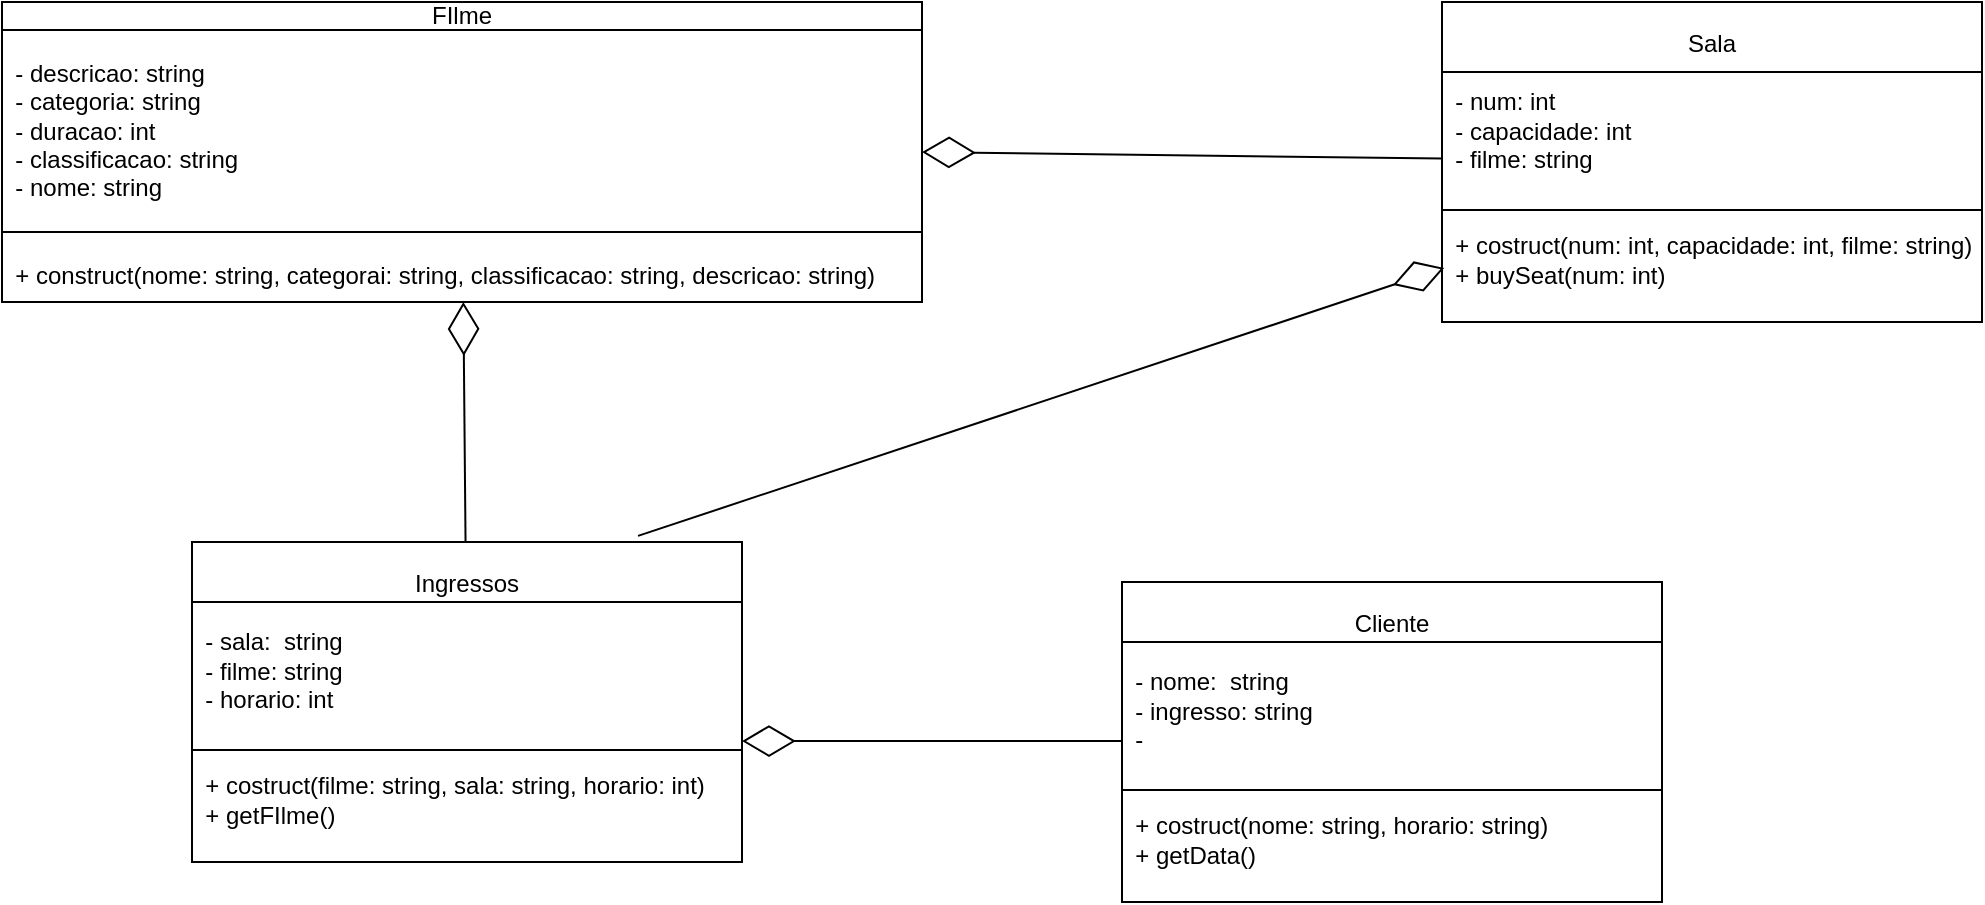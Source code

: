 <mxfile version="24.2.2" type="google">
  <diagram name="Page-1" id="e7e014a7-5840-1c2e-5031-d8a46d1fe8dd">
    <mxGraphModel grid="1" page="1" gridSize="10" guides="1" tooltips="1" connect="1" arrows="1" fold="1" pageScale="1" pageWidth="1169" pageHeight="826" background="none" math="0" shadow="0">
      <root>
        <mxCell id="0" />
        <mxCell id="1" parent="0" />
        <mxCell id="U0sATUZntWUQ76c1eP2E-65" value="&lt;div align=&quot;center&quot;&gt;FIlme&lt;/div&gt;&lt;div align=&quot;center&quot;&gt;&lt;br&gt;&lt;/div&gt;&lt;div align=&quot;left&quot;&gt;&amp;nbsp; - descricao: string&lt;/div&gt;&lt;div align=&quot;left&quot;&gt;&amp;nbsp; - categoria: string&lt;/div&gt;&lt;div align=&quot;left&quot;&gt;&amp;nbsp; - duracao: int&lt;/div&gt;&lt;div align=&quot;left&quot;&gt;&amp;nbsp; - classificacao: string&lt;/div&gt;&lt;div align=&quot;left&quot;&gt;&amp;nbsp; - nome: string&amp;nbsp;&lt;/div&gt;&lt;div align=&quot;left&quot;&gt;&lt;br&gt;&lt;/div&gt;&lt;div align=&quot;left&quot;&gt;&lt;br&gt;&lt;/div&gt;&lt;div align=&quot;left&quot;&gt;&amp;nbsp; + construct(nome: string, categorai: string, classificacao: string, descricao: string)&lt;br&gt;&lt;/div&gt;" style="verticalAlign=top;align=left;overflow=fill;html=1;whiteSpace=wrap;" vertex="1" parent="1">
          <mxGeometry x="150" y="180" width="460" height="150" as="geometry" />
        </mxCell>
        <mxCell id="U0sATUZntWUQ76c1eP2E-66" value="" style="line;strokeWidth=1;fillColor=none;align=left;verticalAlign=middle;spacingTop=-1;spacingLeft=3;spacingRight=3;rotatable=0;labelPosition=right;points=[];portConstraint=eastwest;strokeColor=inherit;" vertex="1" parent="1">
          <mxGeometry x="150" y="190" width="460" height="8" as="geometry" />
        </mxCell>
        <mxCell id="U0sATUZntWUQ76c1eP2E-67" value="" style="line;strokeWidth=1;fillColor=none;align=left;verticalAlign=middle;spacingTop=-1;spacingLeft=3;spacingRight=3;rotatable=0;labelPosition=right;points=[];portConstraint=eastwest;strokeColor=inherit;" vertex="1" parent="1">
          <mxGeometry x="150" y="270" width="460" height="50" as="geometry" />
        </mxCell>
        <mxCell id="U0sATUZntWUQ76c1eP2E-68" value="&lt;div align=&quot;center&quot;&gt;&lt;br&gt;&lt;/div&gt;&lt;div align=&quot;center&quot;&gt;Sala&lt;/div&gt;&lt;div align=&quot;center&quot;&gt;&lt;br&gt;&lt;/div&gt;&lt;div align=&quot;left&quot;&gt;&amp;nbsp; - num: int&lt;/div&gt;&lt;div align=&quot;left&quot;&gt;&amp;nbsp; - capacidade: int&lt;/div&gt;&lt;div align=&quot;left&quot;&gt;&amp;nbsp; - filme: string&lt;/div&gt;&lt;div align=&quot;left&quot;&gt;&lt;br&gt;&lt;/div&gt;&lt;div align=&quot;left&quot;&gt;&lt;br&gt;&lt;/div&gt;&lt;div align=&quot;left&quot;&gt;&amp;nbsp; + costruct(num: int, capacidade: int, filme: string)&lt;/div&gt;&lt;div align=&quot;left&quot;&gt;&amp;nbsp; + buySeat(num: int)&lt;br&gt;&lt;/div&gt;" style="verticalAlign=top;align=left;overflow=fill;html=1;whiteSpace=wrap;" vertex="1" parent="1">
          <mxGeometry x="870" y="180" width="270" height="160" as="geometry" />
        </mxCell>
        <mxCell id="U0sATUZntWUQ76c1eP2E-69" value="" style="line;strokeWidth=1;fillColor=none;align=left;verticalAlign=middle;spacingTop=-1;spacingLeft=3;spacingRight=3;rotatable=0;labelPosition=right;points=[];portConstraint=eastwest;strokeColor=inherit;" vertex="1" parent="1">
          <mxGeometry x="870" y="210" width="270" height="10" as="geometry" />
        </mxCell>
        <mxCell id="U0sATUZntWUQ76c1eP2E-70" value="" style="line;strokeWidth=1;fillColor=none;align=left;verticalAlign=middle;spacingTop=-1;spacingLeft=3;spacingRight=3;rotatable=0;labelPosition=right;points=[];portConstraint=eastwest;strokeColor=inherit;" vertex="1" parent="1">
          <mxGeometry x="870" y="280" width="270" height="8" as="geometry" />
        </mxCell>
        <mxCell id="U0sATUZntWUQ76c1eP2E-72" value="&lt;div align=&quot;center&quot;&gt;&lt;br&gt;&lt;/div&gt;&lt;div align=&quot;center&quot;&gt;Ingressos&lt;br&gt;&lt;/div&gt;&lt;div align=&quot;center&quot;&gt;&lt;br&gt;&lt;/div&gt;&lt;div align=&quot;left&quot;&gt;&amp;nbsp; - sala:&amp;nbsp; string&lt;br&gt;&lt;/div&gt;&lt;div align=&quot;left&quot;&gt;&amp;nbsp; - filme: string&lt;/div&gt;&lt;div align=&quot;left&quot;&gt;&amp;nbsp; - horario: int&lt;br&gt;&lt;/div&gt;&lt;div align=&quot;left&quot;&gt;&lt;br&gt;&lt;/div&gt;&lt;div align=&quot;left&quot;&gt;&lt;br&gt;&lt;/div&gt;&lt;div align=&quot;left&quot;&gt;&amp;nbsp; + costruct(filme: string, sala: string, horario: int)&lt;/div&gt;&lt;div align=&quot;left&quot;&gt;&amp;nbsp; + getFIlme()&lt;br&gt;&lt;/div&gt;" style="verticalAlign=top;align=left;overflow=fill;html=1;whiteSpace=wrap;" vertex="1" parent="1">
          <mxGeometry x="245" y="450" width="275" height="160" as="geometry" />
        </mxCell>
        <mxCell id="U0sATUZntWUQ76c1eP2E-73" value="" style="line;strokeWidth=1;fillColor=none;align=left;verticalAlign=middle;spacingTop=-1;spacingLeft=3;spacingRight=3;rotatable=0;labelPosition=right;points=[];portConstraint=eastwest;strokeColor=inherit;" vertex="1" parent="1">
          <mxGeometry x="245" y="460" width="275" height="40" as="geometry" />
        </mxCell>
        <mxCell id="U0sATUZntWUQ76c1eP2E-74" value="" style="line;strokeWidth=1;fillColor=none;align=left;verticalAlign=middle;spacingTop=-1;spacingLeft=3;spacingRight=3;rotatable=0;labelPosition=right;points=[];portConstraint=eastwest;strokeColor=inherit;" vertex="1" parent="1">
          <mxGeometry x="245" y="550" width="275" height="8" as="geometry" />
        </mxCell>
        <mxCell id="U0sATUZntWUQ76c1eP2E-75" value="&lt;div align=&quot;center&quot;&gt;&lt;br&gt;&lt;/div&gt;&lt;div align=&quot;center&quot;&gt;Cliente&lt;br&gt;&lt;/div&gt;&lt;div align=&quot;center&quot;&gt;&lt;br&gt;&lt;/div&gt;&lt;div align=&quot;left&quot;&gt;&amp;nbsp; - nome:&amp;nbsp; string&lt;br&gt;&lt;/div&gt;&lt;div align=&quot;left&quot;&gt;&amp;nbsp; - ingresso: string&lt;/div&gt;&lt;div align=&quot;left&quot;&gt;&amp;nbsp; - &lt;br&gt;&lt;/div&gt;&lt;div align=&quot;left&quot;&gt;&lt;br&gt;&lt;/div&gt;&lt;div align=&quot;left&quot;&gt;&lt;br&gt;&lt;/div&gt;&lt;div align=&quot;left&quot;&gt;&amp;nbsp; + costruct(nome: string, horario: string)&lt;/div&gt;&lt;div align=&quot;left&quot;&gt;&amp;nbsp; + getData()&lt;br&gt;&lt;/div&gt;" style="verticalAlign=top;align=left;overflow=fill;html=1;whiteSpace=wrap;" vertex="1" parent="1">
          <mxGeometry x="710" y="470" width="270" height="160" as="geometry" />
        </mxCell>
        <mxCell id="U0sATUZntWUQ76c1eP2E-77" value="" style="line;strokeWidth=1;fillColor=none;align=left;verticalAlign=middle;spacingTop=-1;spacingLeft=3;spacingRight=3;rotatable=0;labelPosition=right;points=[];portConstraint=eastwest;strokeColor=inherit;" vertex="1" parent="1">
          <mxGeometry x="710" y="470" width="270" height="60" as="geometry" />
        </mxCell>
        <mxCell id="U0sATUZntWUQ76c1eP2E-78" value="" style="line;strokeWidth=1;fillColor=none;align=left;verticalAlign=middle;spacingTop=-1;spacingLeft=3;spacingRight=3;rotatable=0;labelPosition=right;points=[];portConstraint=eastwest;strokeColor=inherit;" vertex="1" parent="1">
          <mxGeometry x="710" y="570" width="270" height="8" as="geometry" />
        </mxCell>
        <mxCell id="U0sATUZntWUQ76c1eP2E-80" value="" style="endArrow=diamondThin;endFill=0;endSize=24;html=1;rounded=0;" edge="1" parent="1" source="U0sATUZntWUQ76c1eP2E-72" target="U0sATUZntWUQ76c1eP2E-65">
          <mxGeometry width="160" relative="1" as="geometry">
            <mxPoint x="382.5" y="290" as="sourcePoint" />
            <mxPoint x="382.5" y="290" as="targetPoint" />
          </mxGeometry>
        </mxCell>
        <mxCell id="U0sATUZntWUQ76c1eP2E-86" value="" style="endArrow=diamondThin;endFill=0;endSize=24;html=1;rounded=0;entryX=1;entryY=0.5;entryDx=0;entryDy=0;" edge="1" parent="1" source="U0sATUZntWUQ76c1eP2E-68" target="U0sATUZntWUQ76c1eP2E-65">
          <mxGeometry width="160" relative="1" as="geometry">
            <mxPoint x="710" y="260" as="sourcePoint" />
            <mxPoint x="710" y="260" as="targetPoint" />
          </mxGeometry>
        </mxCell>
        <mxCell id="U0sATUZntWUQ76c1eP2E-87" value="" style="endArrow=diamondThin;endFill=0;endSize=24;html=1;rounded=0;entryX=1;entryY=0.622;entryDx=0;entryDy=0;entryPerimeter=0;" edge="1" parent="1" target="U0sATUZntWUQ76c1eP2E-72">
          <mxGeometry width="160" relative="1" as="geometry">
            <mxPoint x="710" y="549.5" as="sourcePoint" />
            <mxPoint x="550" y="549.5" as="targetPoint" />
          </mxGeometry>
        </mxCell>
        <mxCell id="U0sATUZntWUQ76c1eP2E-88" value="" style="endArrow=diamondThin;endFill=0;endSize=24;html=1;rounded=0;entryX=0.004;entryY=0.831;entryDx=0;entryDy=0;entryPerimeter=0;exitX=0.811;exitY=-0.019;exitDx=0;exitDy=0;exitPerimeter=0;" edge="1" parent="1" source="U0sATUZntWUQ76c1eP2E-72" target="U0sATUZntWUQ76c1eP2E-68">
          <mxGeometry width="160" relative="1" as="geometry">
            <mxPoint x="520" y="480" as="sourcePoint" />
            <mxPoint x="680" y="480" as="targetPoint" />
          </mxGeometry>
        </mxCell>
      </root>
    </mxGraphModel>
  </diagram>
</mxfile>
